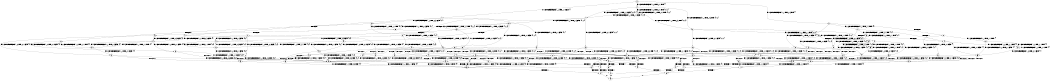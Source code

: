 digraph BCG {
size = "7, 10.5";
center = TRUE;
node [shape = circle];
0 [peripheries = 2];
0 -> 1 [label = "EX !1 !ATOMIC_EXCH_BRANCH (1, +1, TRUE, +1, 1, FALSE) !{}"];
0 -> 2 [label = "EX !2 !ATOMIC_EXCH_BRANCH (1, +0, TRUE, +0, 1, TRUE) !{}"];
0 -> 3 [label = "EX !0 !ATOMIC_EXCH_BRANCH (1, +1, TRUE, +0, 3, TRUE) !{}"];
1 -> 4 [label = "TERMINATE !1"];
1 -> 5 [label = "EX !2 !ATOMIC_EXCH_BRANCH (1, +0, TRUE, +0, 1, FALSE) !{0, 1}"];
1 -> 6 [label = "EX !0 !ATOMIC_EXCH_BRANCH (1, +1, TRUE, +0, 3, FALSE) !{0, 1}"];
2 -> 7 [label = "EX !1 !ATOMIC_EXCH_BRANCH (1, +1, TRUE, +1, 1, FALSE) !{0, 1, 2}"];
2 -> 8 [label = "EX !0 !ATOMIC_EXCH_BRANCH (1, +1, TRUE, +0, 3, TRUE) !{0, 1, 2}"];
2 -> 9 [label = "EX !2 !ATOMIC_EXCH_BRANCH (1, +0, TRUE, +0, 1, TRUE) !{0, 1, 2}"];
3 -> 10 [label = "TERMINATE !0"];
3 -> 11 [label = "EX !1 !ATOMIC_EXCH_BRANCH (1, +1, TRUE, +1, 1, TRUE) !{0}"];
3 -> 12 [label = "EX !2 !ATOMIC_EXCH_BRANCH (1, +0, TRUE, +0, 1, FALSE) !{0}"];
4 -> 13 [label = "EX !2 !ATOMIC_EXCH_BRANCH (1, +0, TRUE, +0, 1, FALSE) !{0}"];
4 -> 14 [label = "EX !0 !ATOMIC_EXCH_BRANCH (1, +1, TRUE, +0, 3, FALSE) !{0}"];
5 -> 15 [label = "TERMINATE !1"];
5 -> 16 [label = "TERMINATE !2"];
5 -> 17 [label = "EX !0 !ATOMIC_EXCH_BRANCH (1, +1, TRUE, +0, 3, TRUE) !{0, 1, 2}"];
6 -> 18 [label = "TERMINATE !1"];
6 -> 19 [label = "EX !2 !ATOMIC_EXCH_BRANCH (1, +0, TRUE, +0, 1, FALSE) !{0, 1}"];
6 -> 20 [label = "EX !0 !ATOMIC_EXCH_BRANCH (1, +1, TRUE, +1, 1, TRUE) !{0, 1}"];
7 -> 21 [label = "TERMINATE !1"];
7 -> 22 [label = "EX !0 !ATOMIC_EXCH_BRANCH (1, +1, TRUE, +0, 3, FALSE) !{0, 1, 2}"];
7 -> 23 [label = "EX !2 !ATOMIC_EXCH_BRANCH (1, +0, TRUE, +0, 1, FALSE) !{0, 1, 2}"];
8 -> 24 [label = "TERMINATE !0"];
8 -> 25 [label = "EX !1 !ATOMIC_EXCH_BRANCH (1, +1, TRUE, +1, 1, TRUE) !{0, 1, 2}"];
8 -> 26 [label = "EX !2 !ATOMIC_EXCH_BRANCH (1, +0, TRUE, +0, 1, FALSE) !{0, 1, 2}"];
9 -> 7 [label = "EX !1 !ATOMIC_EXCH_BRANCH (1, +1, TRUE, +1, 1, FALSE) !{0, 1, 2}"];
9 -> 8 [label = "EX !0 !ATOMIC_EXCH_BRANCH (1, +1, TRUE, +0, 3, TRUE) !{0, 1, 2}"];
9 -> 9 [label = "EX !2 !ATOMIC_EXCH_BRANCH (1, +0, TRUE, +0, 1, TRUE) !{0, 1, 2}"];
10 -> 27 [label = "EX !1 !ATOMIC_EXCH_BRANCH (1, +1, TRUE, +1, 1, TRUE) !{}"];
10 -> 28 [label = "EX !2 !ATOMIC_EXCH_BRANCH (1, +0, TRUE, +0, 1, FALSE) !{}"];
11 -> 29 [label = "TERMINATE !0"];
11 -> 30 [label = "EX !2 !ATOMIC_EXCH_BRANCH (1, +0, TRUE, +0, 1, FALSE) !{0, 1}"];
11 -> 31 [label = "EX !1 !ATOMIC_EXCH_BRANCH (1, +1, TRUE, +1, 1, TRUE) !{0, 1}"];
12 -> 32 [label = "TERMINATE !2"];
12 -> 33 [label = "TERMINATE !0"];
12 -> 17 [label = "EX !1 !ATOMIC_EXCH_BRANCH (1, +1, TRUE, +1, 1, FALSE) !{0, 1, 2}"];
13 -> 34 [label = "TERMINATE !2"];
13 -> 35 [label = "EX !0 !ATOMIC_EXCH_BRANCH (1, +1, TRUE, +0, 3, TRUE) !{0, 2}"];
14 -> 36 [label = "EX !2 !ATOMIC_EXCH_BRANCH (1, +0, TRUE, +0, 1, FALSE) !{0}"];
14 -> 37 [label = "EX !0 !ATOMIC_EXCH_BRANCH (1, +1, TRUE, +1, 1, TRUE) !{0}"];
15 -> 34 [label = "TERMINATE !2"];
15 -> 35 [label = "EX !0 !ATOMIC_EXCH_BRANCH (1, +1, TRUE, +0, 3, TRUE) !{0, 2}"];
16 -> 38 [label = "TERMINATE !1"];
16 -> 39 [label = "EX !0 !ATOMIC_EXCH_BRANCH (1, +1, TRUE, +0, 3, TRUE) !{0, 1}"];
17 -> 40 [label = "TERMINATE !1"];
17 -> 41 [label = "TERMINATE !2"];
17 -> 42 [label = "TERMINATE !0"];
18 -> 36 [label = "EX !2 !ATOMIC_EXCH_BRANCH (1, +0, TRUE, +0, 1, FALSE) !{0}"];
18 -> 37 [label = "EX !0 !ATOMIC_EXCH_BRANCH (1, +1, TRUE, +1, 1, TRUE) !{0}"];
19 -> 43 [label = "TERMINATE !1"];
19 -> 44 [label = "TERMINATE !2"];
19 -> 17 [label = "EX !0 !ATOMIC_EXCH_BRANCH (1, +1, TRUE, +1, 1, FALSE) !{0, 1, 2}"];
20 -> 45 [label = "TERMINATE !1"];
20 -> 46 [label = "EX !2 !ATOMIC_EXCH_BRANCH (1, +0, TRUE, +0, 1, FALSE) !{0, 1}"];
20 -> 6 [label = "EX !0 !ATOMIC_EXCH_BRANCH (1, +1, TRUE, +0, 3, FALSE) !{0, 1}"];
21 -> 47 [label = "EX !0 !ATOMIC_EXCH_BRANCH (1, +1, TRUE, +0, 3, FALSE) !{0, 2}"];
21 -> 48 [label = "EX !2 !ATOMIC_EXCH_BRANCH (1, +0, TRUE, +0, 1, FALSE) !{0, 2}"];
22 -> 49 [label = "TERMINATE !1"];
22 -> 50 [label = "EX !2 !ATOMIC_EXCH_BRANCH (1, +0, TRUE, +0, 1, FALSE) !{0, 1, 2}"];
22 -> 51 [label = "EX !0 !ATOMIC_EXCH_BRANCH (1, +1, TRUE, +1, 1, TRUE) !{0, 1, 2}"];
23 -> 15 [label = "TERMINATE !1"];
23 -> 16 [label = "TERMINATE !2"];
23 -> 17 [label = "EX !0 !ATOMIC_EXCH_BRANCH (1, +1, TRUE, +0, 3, TRUE) !{0, 1, 2}"];
24 -> 52 [label = "EX !1 !ATOMIC_EXCH_BRANCH (1, +1, TRUE, +1, 1, TRUE) !{1, 2}"];
24 -> 53 [label = "EX !2 !ATOMIC_EXCH_BRANCH (1, +0, TRUE, +0, 1, FALSE) !{1, 2}"];
25 -> 54 [label = "TERMINATE !0"];
25 -> 55 [label = "EX !2 !ATOMIC_EXCH_BRANCH (1, +0, TRUE, +0, 1, FALSE) !{0, 1, 2}"];
25 -> 25 [label = "EX !1 !ATOMIC_EXCH_BRANCH (1, +1, TRUE, +1, 1, TRUE) !{0, 1, 2}"];
26 -> 32 [label = "TERMINATE !2"];
26 -> 33 [label = "TERMINATE !0"];
26 -> 17 [label = "EX !1 !ATOMIC_EXCH_BRANCH (1, +1, TRUE, +1, 1, FALSE) !{0, 1, 2}"];
27 -> 56 [label = "EX !2 !ATOMIC_EXCH_BRANCH (1, +0, TRUE, +0, 1, FALSE) !{1}"];
27 -> 57 [label = "EX !1 !ATOMIC_EXCH_BRANCH (1, +1, TRUE, +1, 1, TRUE) !{1}"];
28 -> 58 [label = "TERMINATE !2"];
28 -> 59 [label = "EX !1 !ATOMIC_EXCH_BRANCH (1, +1, TRUE, +1, 1, FALSE) !{1, 2}"];
29 -> 56 [label = "EX !2 !ATOMIC_EXCH_BRANCH (1, +0, TRUE, +0, 1, FALSE) !{1}"];
29 -> 57 [label = "EX !1 !ATOMIC_EXCH_BRANCH (1, +1, TRUE, +1, 1, TRUE) !{1}"];
30 -> 60 [label = "TERMINATE !2"];
30 -> 61 [label = "TERMINATE !0"];
30 -> 17 [label = "EX !1 !ATOMIC_EXCH_BRANCH (1, +1, TRUE, +1, 1, FALSE) !{0, 1, 2}"];
31 -> 29 [label = "TERMINATE !0"];
31 -> 30 [label = "EX !2 !ATOMIC_EXCH_BRANCH (1, +0, TRUE, +0, 1, FALSE) !{0, 1}"];
31 -> 31 [label = "EX !1 !ATOMIC_EXCH_BRANCH (1, +1, TRUE, +1, 1, TRUE) !{0, 1}"];
32 -> 62 [label = "TERMINATE !0"];
32 -> 39 [label = "EX !1 !ATOMIC_EXCH_BRANCH (1, +1, TRUE, +1, 1, FALSE) !{0, 1}"];
33 -> 58 [label = "TERMINATE !2"];
33 -> 59 [label = "EX !1 !ATOMIC_EXCH_BRANCH (1, +1, TRUE, +1, 1, FALSE) !{1, 2}"];
34 -> 63 [label = "EX !0 !ATOMIC_EXCH_BRANCH (1, +1, TRUE, +0, 3, TRUE) !{0}"];
35 -> 64 [label = "TERMINATE !2"];
35 -> 65 [label = "TERMINATE !0"];
36 -> 66 [label = "TERMINATE !2"];
36 -> 35 [label = "EX !0 !ATOMIC_EXCH_BRANCH (1, +1, TRUE, +1, 1, FALSE) !{0, 2}"];
37 -> 67 [label = "EX !2 !ATOMIC_EXCH_BRANCH (1, +0, TRUE, +0, 1, FALSE) !{0}"];
37 -> 14 [label = "EX !0 !ATOMIC_EXCH_BRANCH (1, +1, TRUE, +0, 3, FALSE) !{0}"];
38 -> 63 [label = "EX !0 !ATOMIC_EXCH_BRANCH (1, +1, TRUE, +0, 3, TRUE) !{0}"];
39 -> 68 [label = "TERMINATE !1"];
39 -> 69 [label = "TERMINATE !0"];
40 -> 64 [label = "TERMINATE !2"];
40 -> 65 [label = "TERMINATE !0"];
41 -> 68 [label = "TERMINATE !1"];
41 -> 69 [label = "TERMINATE !0"];
42 -> 70 [label = "TERMINATE !1"];
42 -> 71 [label = "TERMINATE !2"];
43 -> 66 [label = "TERMINATE !2"];
43 -> 35 [label = "EX !0 !ATOMIC_EXCH_BRANCH (1, +1, TRUE, +1, 1, FALSE) !{0, 2}"];
44 -> 72 [label = "TERMINATE !1"];
44 -> 39 [label = "EX !0 !ATOMIC_EXCH_BRANCH (1, +1, TRUE, +1, 1, FALSE) !{0, 1}"];
45 -> 67 [label = "EX !2 !ATOMIC_EXCH_BRANCH (1, +0, TRUE, +0, 1, FALSE) !{0}"];
45 -> 14 [label = "EX !0 !ATOMIC_EXCH_BRANCH (1, +1, TRUE, +0, 3, FALSE) !{0}"];
46 -> 73 [label = "TERMINATE !1"];
46 -> 74 [label = "TERMINATE !2"];
46 -> 17 [label = "EX !0 !ATOMIC_EXCH_BRANCH (1, +1, TRUE, +0, 3, TRUE) !{0, 1, 2}"];
47 -> 75 [label = "EX !2 !ATOMIC_EXCH_BRANCH (1, +0, TRUE, +0, 1, FALSE) !{0, 2}"];
47 -> 76 [label = "EX !0 !ATOMIC_EXCH_BRANCH (1, +1, TRUE, +1, 1, TRUE) !{0, 2}"];
48 -> 34 [label = "TERMINATE !2"];
48 -> 35 [label = "EX !0 !ATOMIC_EXCH_BRANCH (1, +1, TRUE, +0, 3, TRUE) !{0, 2}"];
49 -> 75 [label = "EX !2 !ATOMIC_EXCH_BRANCH (1, +0, TRUE, +0, 1, FALSE) !{0, 2}"];
49 -> 76 [label = "EX !0 !ATOMIC_EXCH_BRANCH (1, +1, TRUE, +1, 1, TRUE) !{0, 2}"];
50 -> 43 [label = "TERMINATE !1"];
50 -> 44 [label = "TERMINATE !2"];
50 -> 17 [label = "EX !0 !ATOMIC_EXCH_BRANCH (1, +1, TRUE, +1, 1, FALSE) !{0, 1, 2}"];
51 -> 77 [label = "TERMINATE !1"];
51 -> 78 [label = "EX !2 !ATOMIC_EXCH_BRANCH (1, +0, TRUE, +0, 1, FALSE) !{0, 1, 2}"];
51 -> 22 [label = "EX !0 !ATOMIC_EXCH_BRANCH (1, +1, TRUE, +0, 3, FALSE) !{0, 1, 2}"];
52 -> 79 [label = "EX !2 !ATOMIC_EXCH_BRANCH (1, +0, TRUE, +0, 1, FALSE) !{1, 2}"];
52 -> 52 [label = "EX !1 !ATOMIC_EXCH_BRANCH (1, +1, TRUE, +1, 1, TRUE) !{1, 2}"];
53 -> 58 [label = "TERMINATE !2"];
53 -> 59 [label = "EX !1 !ATOMIC_EXCH_BRANCH (1, +1, TRUE, +1, 1, FALSE) !{1, 2}"];
54 -> 79 [label = "EX !2 !ATOMIC_EXCH_BRANCH (1, +0, TRUE, +0, 1, FALSE) !{1, 2}"];
54 -> 52 [label = "EX !1 !ATOMIC_EXCH_BRANCH (1, +1, TRUE, +1, 1, TRUE) !{1, 2}"];
55 -> 60 [label = "TERMINATE !2"];
55 -> 61 [label = "TERMINATE !0"];
55 -> 17 [label = "EX !1 !ATOMIC_EXCH_BRANCH (1, +1, TRUE, +1, 1, FALSE) !{0, 1, 2}"];
56 -> 80 [label = "TERMINATE !2"];
56 -> 59 [label = "EX !1 !ATOMIC_EXCH_BRANCH (1, +1, TRUE, +1, 1, FALSE) !{1, 2}"];
57 -> 56 [label = "EX !2 !ATOMIC_EXCH_BRANCH (1, +0, TRUE, +0, 1, FALSE) !{1}"];
57 -> 57 [label = "EX !1 !ATOMIC_EXCH_BRANCH (1, +1, TRUE, +1, 1, TRUE) !{1}"];
58 -> 81 [label = "EX !1 !ATOMIC_EXCH_BRANCH (1, +1, TRUE, +1, 1, FALSE) !{1}"];
59 -> 70 [label = "TERMINATE !1"];
59 -> 71 [label = "TERMINATE !2"];
60 -> 82 [label = "TERMINATE !0"];
60 -> 39 [label = "EX !1 !ATOMIC_EXCH_BRANCH (1, +1, TRUE, +1, 1, FALSE) !{0, 1}"];
61 -> 80 [label = "TERMINATE !2"];
61 -> 59 [label = "EX !1 !ATOMIC_EXCH_BRANCH (1, +1, TRUE, +1, 1, FALSE) !{1, 2}"];
62 -> 81 [label = "EX !1 !ATOMIC_EXCH_BRANCH (1, +1, TRUE, +1, 1, FALSE) !{1}"];
63 -> 83 [label = "TERMINATE !0"];
64 -> 83 [label = "TERMINATE !0"];
65 -> 84 [label = "TERMINATE !2"];
66 -> 63 [label = "EX !0 !ATOMIC_EXCH_BRANCH (1, +1, TRUE, +1, 1, FALSE) !{0}"];
67 -> 85 [label = "TERMINATE !2"];
67 -> 35 [label = "EX !0 !ATOMIC_EXCH_BRANCH (1, +1, TRUE, +0, 3, TRUE) !{0, 2}"];
68 -> 83 [label = "TERMINATE !0"];
69 -> 86 [label = "TERMINATE !1"];
70 -> 84 [label = "TERMINATE !2"];
71 -> 86 [label = "TERMINATE !1"];
72 -> 63 [label = "EX !0 !ATOMIC_EXCH_BRANCH (1, +1, TRUE, +1, 1, FALSE) !{0}"];
73 -> 85 [label = "TERMINATE !2"];
73 -> 35 [label = "EX !0 !ATOMIC_EXCH_BRANCH (1, +1, TRUE, +0, 3, TRUE) !{0, 2}"];
74 -> 87 [label = "TERMINATE !1"];
74 -> 39 [label = "EX !0 !ATOMIC_EXCH_BRANCH (1, +1, TRUE, +0, 3, TRUE) !{0, 1}"];
75 -> 66 [label = "TERMINATE !2"];
75 -> 35 [label = "EX !0 !ATOMIC_EXCH_BRANCH (1, +1, TRUE, +1, 1, FALSE) !{0, 2}"];
76 -> 88 [label = "EX !2 !ATOMIC_EXCH_BRANCH (1, +0, TRUE, +0, 1, FALSE) !{0, 2}"];
76 -> 47 [label = "EX !0 !ATOMIC_EXCH_BRANCH (1, +1, TRUE, +0, 3, FALSE) !{0, 2}"];
77 -> 88 [label = "EX !2 !ATOMIC_EXCH_BRANCH (1, +0, TRUE, +0, 1, FALSE) !{0, 2}"];
77 -> 47 [label = "EX !0 !ATOMIC_EXCH_BRANCH (1, +1, TRUE, +0, 3, FALSE) !{0, 2}"];
78 -> 73 [label = "TERMINATE !1"];
78 -> 74 [label = "TERMINATE !2"];
78 -> 17 [label = "EX !0 !ATOMIC_EXCH_BRANCH (1, +1, TRUE, +0, 3, TRUE) !{0, 1, 2}"];
79 -> 80 [label = "TERMINATE !2"];
79 -> 59 [label = "EX !1 !ATOMIC_EXCH_BRANCH (1, +1, TRUE, +1, 1, FALSE) !{1, 2}"];
80 -> 81 [label = "EX !1 !ATOMIC_EXCH_BRANCH (1, +1, TRUE, +1, 1, FALSE) !{1}"];
81 -> 86 [label = "TERMINATE !1"];
82 -> 81 [label = "EX !1 !ATOMIC_EXCH_BRANCH (1, +1, TRUE, +1, 1, FALSE) !{1}"];
83 -> 89 [label = "exit"];
84 -> 89 [label = "exit"];
85 -> 63 [label = "EX !0 !ATOMIC_EXCH_BRANCH (1, +1, TRUE, +0, 3, TRUE) !{0}"];
86 -> 89 [label = "exit"];
87 -> 63 [label = "EX !0 !ATOMIC_EXCH_BRANCH (1, +1, TRUE, +0, 3, TRUE) !{0}"];
88 -> 85 [label = "TERMINATE !2"];
88 -> 35 [label = "EX !0 !ATOMIC_EXCH_BRANCH (1, +1, TRUE, +0, 3, TRUE) !{0, 2}"];
}

